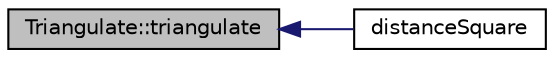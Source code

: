digraph "Triangulate::triangulate"
{
  edge [fontname="Helvetica",fontsize="10",labelfontname="Helvetica",labelfontsize="10"];
  node [fontname="Helvetica",fontsize="10",shape=record];
  rankdir="LR";
  Node20 [label="Triangulate::triangulate",height=0.2,width=0.4,color="black", fillcolor="grey75", style="filled", fontcolor="black"];
  Node20 -> Node21 [dir="back",color="midnightblue",fontsize="10",style="solid",fontname="Helvetica"];
  Node21 [label="distanceSquare",height=0.2,width=0.4,color="black", fillcolor="white", style="filled",URL="$triangulate_8h.html#ab52637a953ac9855b08014f82ab595c3"];
}

